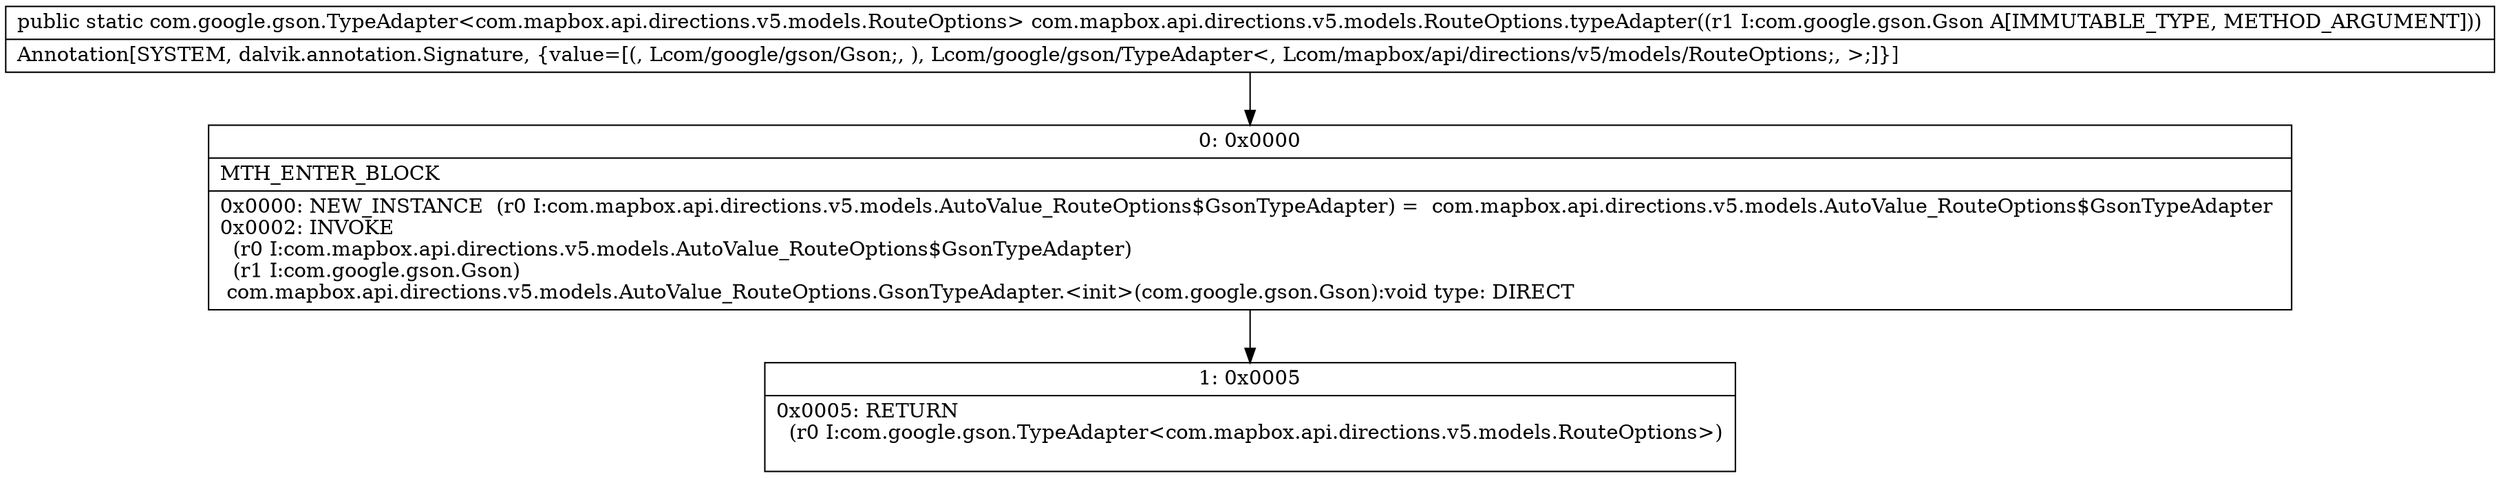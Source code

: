 digraph "CFG forcom.mapbox.api.directions.v5.models.RouteOptions.typeAdapter(Lcom\/google\/gson\/Gson;)Lcom\/google\/gson\/TypeAdapter;" {
Node_0 [shape=record,label="{0\:\ 0x0000|MTH_ENTER_BLOCK\l|0x0000: NEW_INSTANCE  (r0 I:com.mapbox.api.directions.v5.models.AutoValue_RouteOptions$GsonTypeAdapter) =  com.mapbox.api.directions.v5.models.AutoValue_RouteOptions$GsonTypeAdapter \l0x0002: INVOKE  \l  (r0 I:com.mapbox.api.directions.v5.models.AutoValue_RouteOptions$GsonTypeAdapter)\l  (r1 I:com.google.gson.Gson)\l com.mapbox.api.directions.v5.models.AutoValue_RouteOptions.GsonTypeAdapter.\<init\>(com.google.gson.Gson):void type: DIRECT \l}"];
Node_1 [shape=record,label="{1\:\ 0x0005|0x0005: RETURN  \l  (r0 I:com.google.gson.TypeAdapter\<com.mapbox.api.directions.v5.models.RouteOptions\>)\l \l}"];
MethodNode[shape=record,label="{public static com.google.gson.TypeAdapter\<com.mapbox.api.directions.v5.models.RouteOptions\> com.mapbox.api.directions.v5.models.RouteOptions.typeAdapter((r1 I:com.google.gson.Gson A[IMMUTABLE_TYPE, METHOD_ARGUMENT]))  | Annotation[SYSTEM, dalvik.annotation.Signature, \{value=[(, Lcom\/google\/gson\/Gson;, ), Lcom\/google\/gson\/TypeAdapter\<, Lcom\/mapbox\/api\/directions\/v5\/models\/RouteOptions;, \>;]\}]\l}"];
MethodNode -> Node_0;
Node_0 -> Node_1;
}

